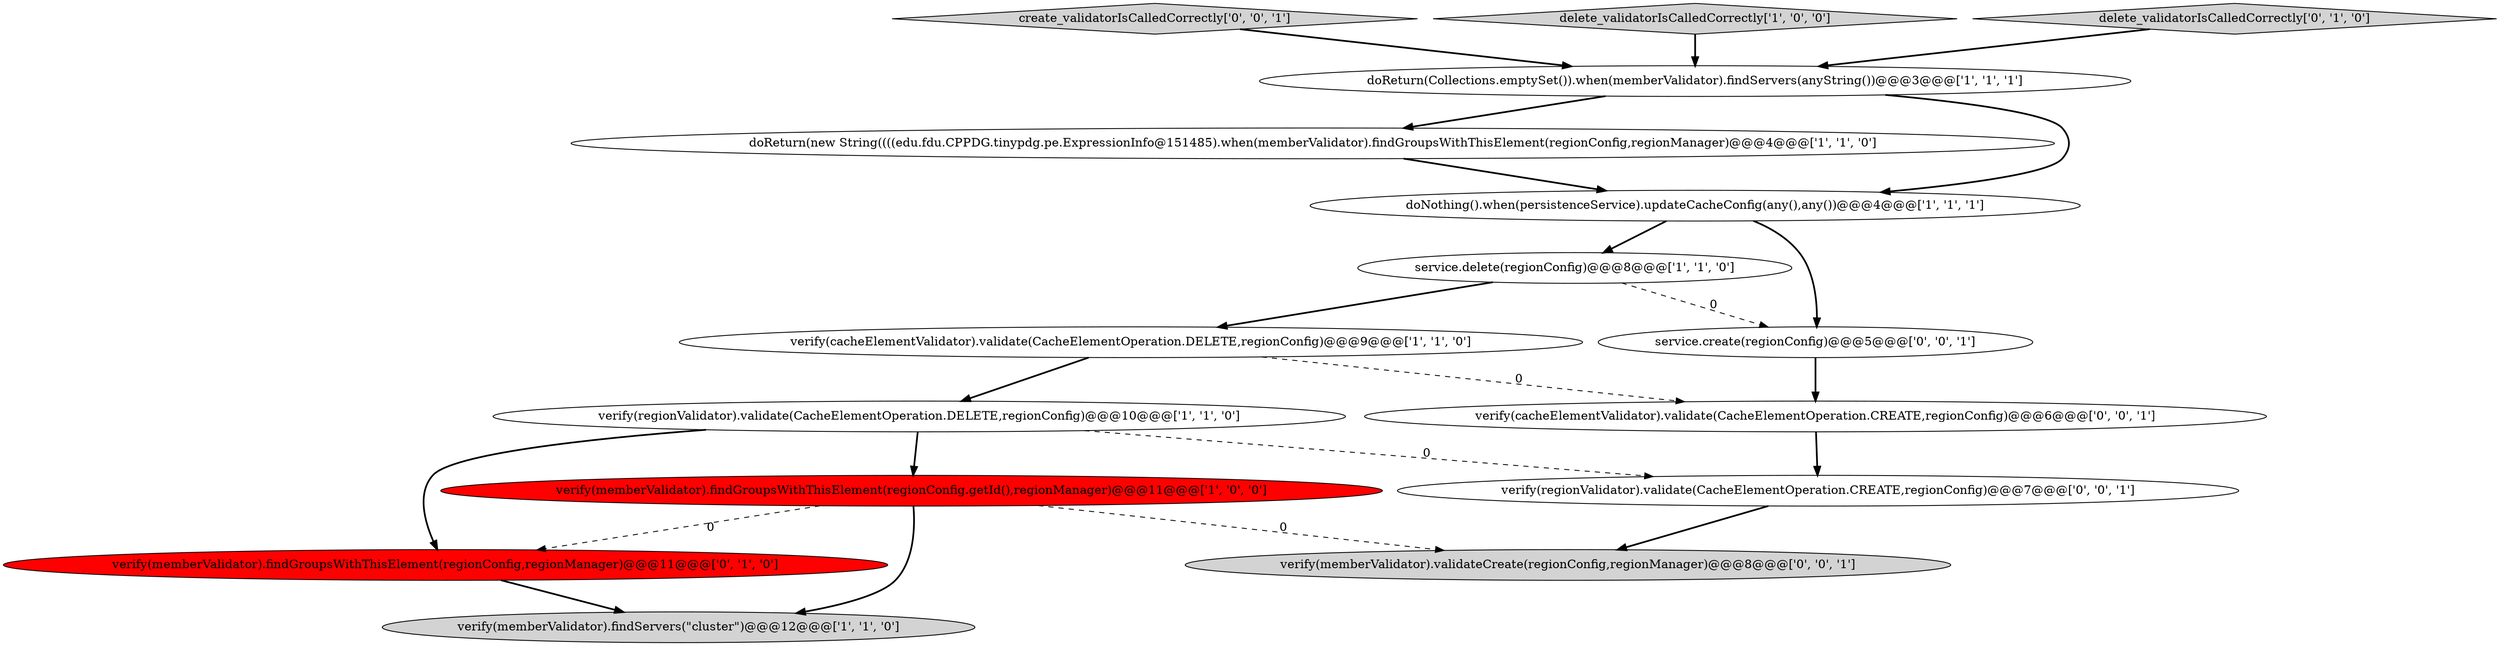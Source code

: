 digraph {
9 [style = filled, label = "verify(memberValidator).findGroupsWithThisElement(regionConfig,regionManager)@@@11@@@['0', '1', '0']", fillcolor = red, shape = ellipse image = "AAA1AAABBB2BBB"];
11 [style = filled, label = "create_validatorIsCalledCorrectly['0', '0', '1']", fillcolor = lightgray, shape = diamond image = "AAA0AAABBB3BBB"];
3 [style = filled, label = "service.delete(regionConfig)@@@8@@@['1', '1', '0']", fillcolor = white, shape = ellipse image = "AAA0AAABBB1BBB"];
0 [style = filled, label = "verify(cacheElementValidator).validate(CacheElementOperation.DELETE,regionConfig)@@@9@@@['1', '1', '0']", fillcolor = white, shape = ellipse image = "AAA0AAABBB1BBB"];
5 [style = filled, label = "delete_validatorIsCalledCorrectly['1', '0', '0']", fillcolor = lightgray, shape = diamond image = "AAA0AAABBB1BBB"];
7 [style = filled, label = "doReturn(new String((((edu.fdu.CPPDG.tinypdg.pe.ExpressionInfo@151485).when(memberValidator).findGroupsWithThisElement(regionConfig,regionManager)@@@4@@@['1', '1', '0']", fillcolor = white, shape = ellipse image = "AAA0AAABBB1BBB"];
10 [style = filled, label = "delete_validatorIsCalledCorrectly['0', '1', '0']", fillcolor = lightgray, shape = diamond image = "AAA0AAABBB2BBB"];
13 [style = filled, label = "verify(cacheElementValidator).validate(CacheElementOperation.CREATE,regionConfig)@@@6@@@['0', '0', '1']", fillcolor = white, shape = ellipse image = "AAA0AAABBB3BBB"];
4 [style = filled, label = "verify(memberValidator).findServers(\"cluster\")@@@12@@@['1', '1', '0']", fillcolor = lightgray, shape = ellipse image = "AAA0AAABBB1BBB"];
1 [style = filled, label = "verify(regionValidator).validate(CacheElementOperation.DELETE,regionConfig)@@@10@@@['1', '1', '0']", fillcolor = white, shape = ellipse image = "AAA0AAABBB1BBB"];
8 [style = filled, label = "verify(memberValidator).findGroupsWithThisElement(regionConfig.getId(),regionManager)@@@11@@@['1', '0', '0']", fillcolor = red, shape = ellipse image = "AAA1AAABBB1BBB"];
12 [style = filled, label = "verify(memberValidator).validateCreate(regionConfig,regionManager)@@@8@@@['0', '0', '1']", fillcolor = lightgray, shape = ellipse image = "AAA0AAABBB3BBB"];
14 [style = filled, label = "service.create(regionConfig)@@@5@@@['0', '0', '1']", fillcolor = white, shape = ellipse image = "AAA0AAABBB3BBB"];
2 [style = filled, label = "doNothing().when(persistenceService).updateCacheConfig(any(),any())@@@4@@@['1', '1', '1']", fillcolor = white, shape = ellipse image = "AAA0AAABBB1BBB"];
6 [style = filled, label = "doReturn(Collections.emptySet()).when(memberValidator).findServers(anyString())@@@3@@@['1', '1', '1']", fillcolor = white, shape = ellipse image = "AAA0AAABBB1BBB"];
15 [style = filled, label = "verify(regionValidator).validate(CacheElementOperation.CREATE,regionConfig)@@@7@@@['0', '0', '1']", fillcolor = white, shape = ellipse image = "AAA0AAABBB3BBB"];
1->8 [style = bold, label=""];
1->15 [style = dashed, label="0"];
9->4 [style = bold, label=""];
2->3 [style = bold, label=""];
11->6 [style = bold, label=""];
8->12 [style = dashed, label="0"];
10->6 [style = bold, label=""];
1->9 [style = bold, label=""];
3->0 [style = bold, label=""];
6->2 [style = bold, label=""];
8->9 [style = dashed, label="0"];
5->6 [style = bold, label=""];
7->2 [style = bold, label=""];
0->1 [style = bold, label=""];
2->14 [style = bold, label=""];
0->13 [style = dashed, label="0"];
15->12 [style = bold, label=""];
13->15 [style = bold, label=""];
8->4 [style = bold, label=""];
14->13 [style = bold, label=""];
3->14 [style = dashed, label="0"];
6->7 [style = bold, label=""];
}
